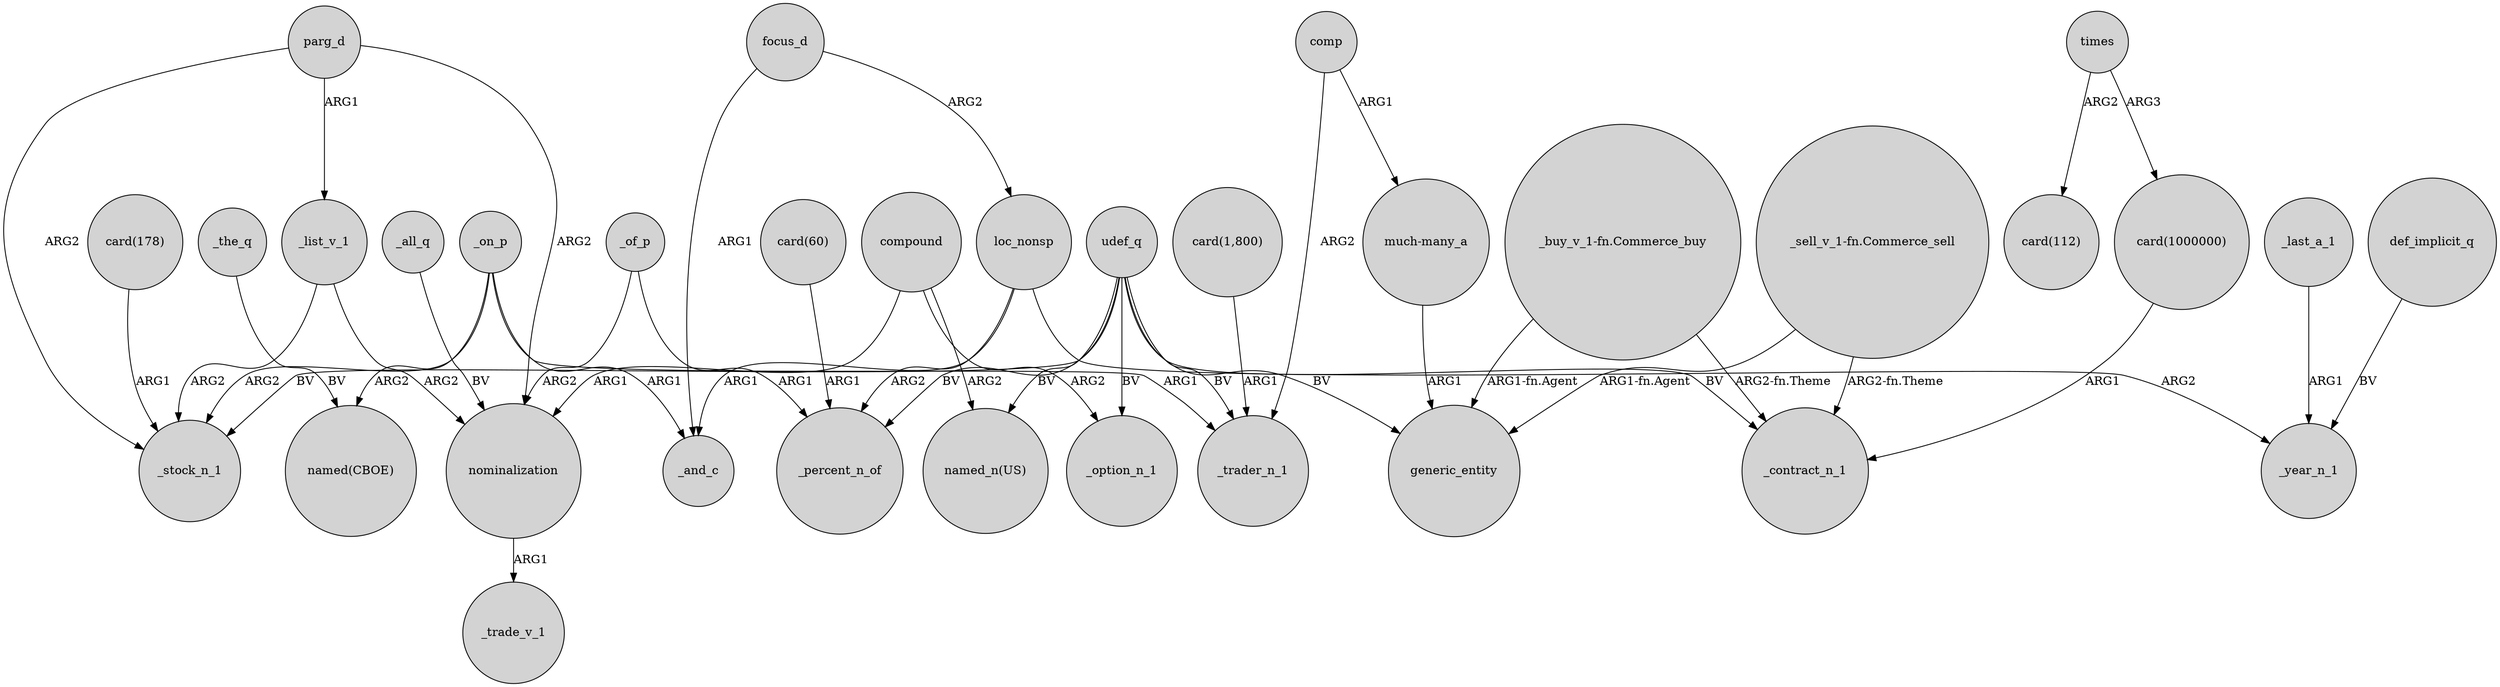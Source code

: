 digraph {
	node [shape=circle style=filled]
	loc_nonsp -> _and_c [label=ARG1]
	focus_d -> loc_nonsp [label=ARG2]
	udef_q -> "named_n(US)" [label=BV]
	udef_q -> generic_entity [label=BV]
	udef_q -> _option_n_1 [label=BV]
	def_implicit_q -> _year_n_1 [label=BV]
	_list_v_1 -> _stock_n_1 [label=ARG2]
	udef_q -> _trader_n_1 [label=BV]
	"card(60)" -> _percent_n_of [label=ARG1]
	"much-many_a" -> generic_entity [label=ARG1]
	"_sell_v_1-fn.Commerce_sell" -> generic_entity [label="ARG1-fn.Agent"]
	_on_p -> _and_c [label=ARG1]
	parg_d -> _list_v_1 [label=ARG1]
	_all_q -> nominalization [label=BV]
	nominalization -> _trade_v_1 [label=ARG1]
	_on_p -> "named(CBOE)" [label=ARG2]
	compound -> "named_n(US)" [label=ARG2]
	"card(1000000)" -> _contract_n_1 [label=ARG1]
	_of_p -> _percent_n_of [label=ARG1]
	_the_q -> "named(CBOE)" [label=BV]
	times -> "card(112)" [label=ARG2]
	compound -> _option_n_1 [label=ARG2]
	udef_q -> _stock_n_1 [label=BV]
	comp -> "much-many_a" [label=ARG1]
	times -> "card(1000000)" [label=ARG3]
	loc_nonsp -> _percent_n_of [label=ARG2]
	_of_p -> nominalization [label=ARG2]
	parg_d -> nominalization [label=ARG2]
	"_buy_v_1-fn.Commerce_buy" -> _contract_n_1 [label="ARG2-fn.Theme"]
	loc_nonsp -> _year_n_1 [label=ARG2]
	focus_d -> _and_c [label=ARG1]
	_last_a_1 -> _year_n_1 [label=ARG1]
	_list_v_1 -> nominalization [label=ARG2]
	"card(178)" -> _stock_n_1 [label=ARG1]
	"_buy_v_1-fn.Commerce_buy" -> generic_entity [label="ARG1-fn.Agent"]
	comp -> _trader_n_1 [label=ARG2]
	udef_q -> _percent_n_of [label=BV]
	_on_p -> _trader_n_1 [label=ARG1]
	"_sell_v_1-fn.Commerce_sell" -> _contract_n_1 [label="ARG2-fn.Theme"]
	udef_q -> _contract_n_1 [label=BV]
	compound -> nominalization [label=ARG1]
	_on_p -> _stock_n_1 [label=ARG2]
	"card(1,800)" -> _trader_n_1 [label=ARG1]
	parg_d -> _stock_n_1 [label=ARG2]
}

